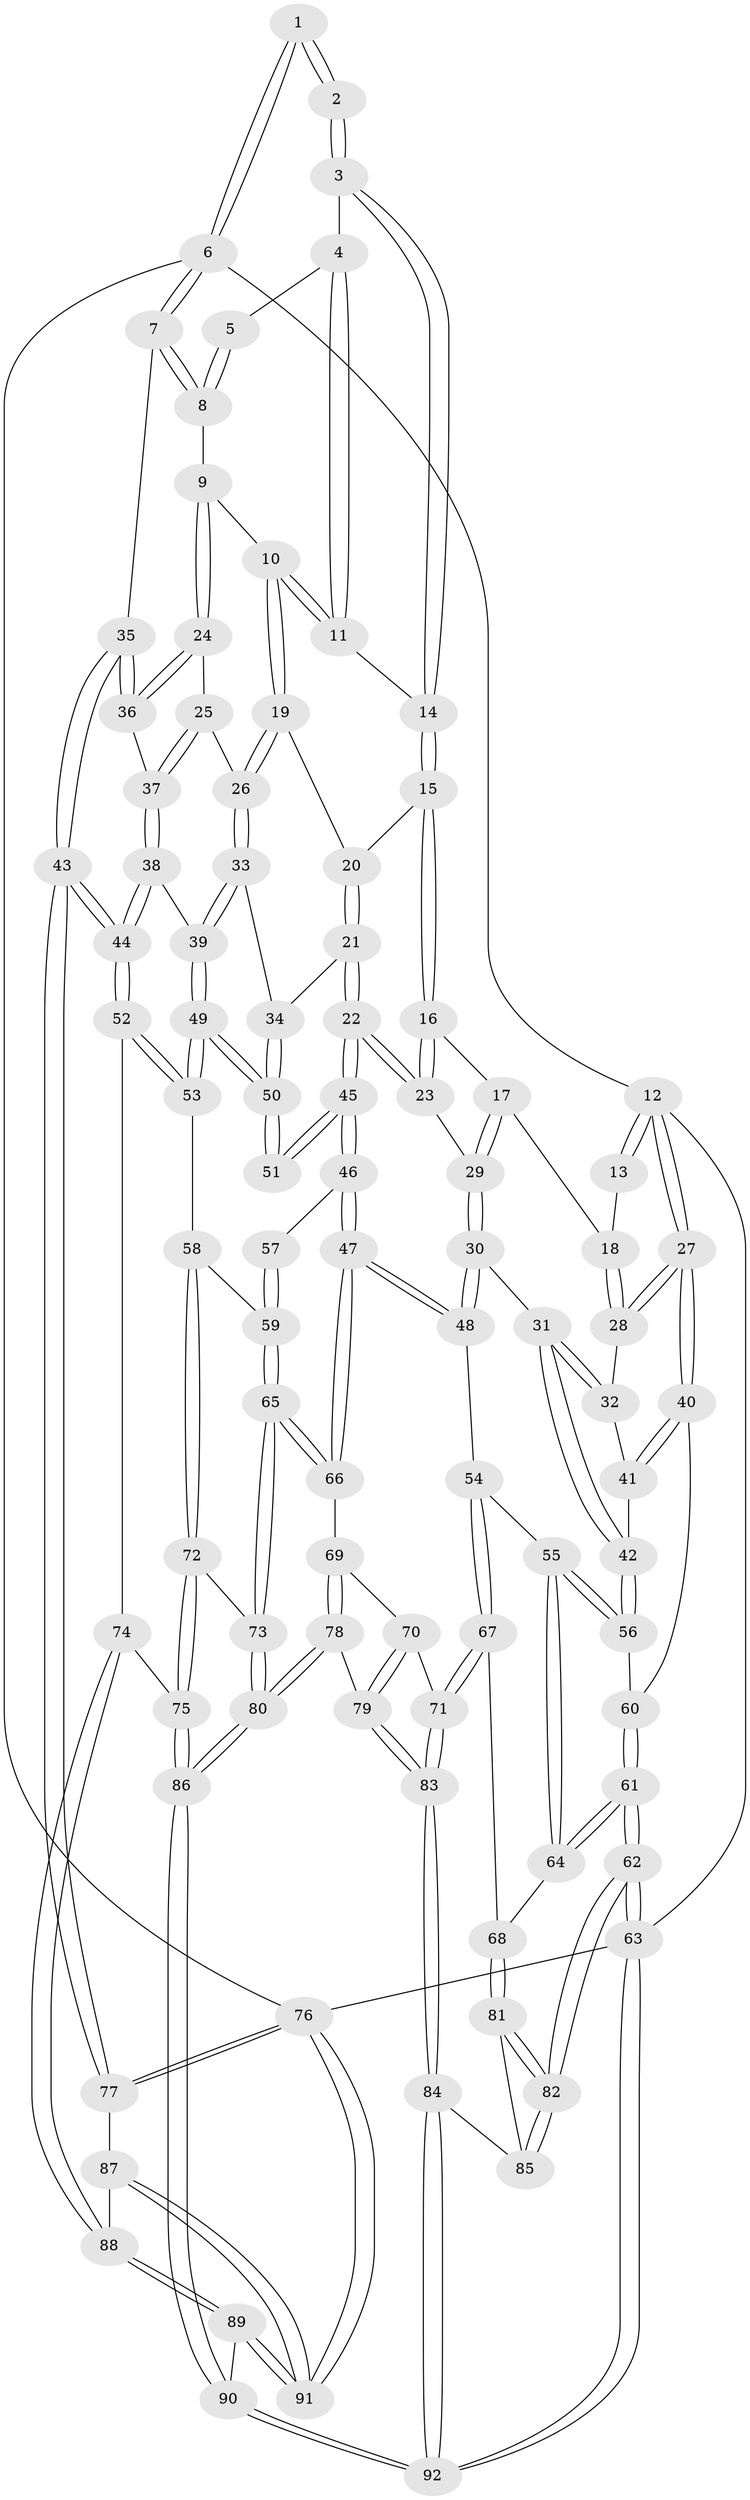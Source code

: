 // coarse degree distribution, {2: 0.13513513513513514, 3: 0.40540540540540543, 4: 0.40540540540540543, 5: 0.02702702702702703, 6: 0.02702702702702703}
// Generated by graph-tools (version 1.1) at 2025/54/03/04/25 22:54:32]
// undirected, 92 vertices, 227 edges
graph export_dot {
  node [color=gray90,style=filled];
  1 [pos="+0.9163696397399407+0"];
  2 [pos="+0.541690438708202+0"];
  3 [pos="+0.5571856536220101+0.008777177288623286"];
  4 [pos="+0.8531364191491807+0.15569817643111375"];
  5 [pos="+0.8861365503496982+0.13357596816719072"];
  6 [pos="+1+0"];
  7 [pos="+1+0.23920157723237984"];
  8 [pos="+1+0.22464473108228233"];
  9 [pos="+0.8680665064024051+0.2904015557853959"];
  10 [pos="+0.8392810190146104+0.2815765708213707"];
  11 [pos="+0.8268785105216402+0.23737049490251633"];
  12 [pos="+0+0"];
  13 [pos="+0.31060343868052337+0"];
  14 [pos="+0.5717842404207459+0.1507640021916003"];
  15 [pos="+0.5703199796470821+0.16275292046534373"];
  16 [pos="+0.36237222260036983+0.3000373981418006"];
  17 [pos="+0.2632764682540809+0.26905297908621356"];
  18 [pos="+0.22589341691691328+0.23959046128081052"];
  19 [pos="+0.7987763405309986+0.31963526155305905"];
  20 [pos="+0.5740925238725104+0.18058767370045808"];
  21 [pos="+0.5893349122154466+0.3767735095360825"];
  22 [pos="+0.5000836154641178+0.45516067555510187"];
  23 [pos="+0.40907295643489555+0.40048321214294486"];
  24 [pos="+0.9045919865196466+0.36608158903442495"];
  25 [pos="+0.8249586817369651+0.3965727019387117"];
  26 [pos="+0.7811947860746857+0.3515767017479715"];
  27 [pos="+0+0"];
  28 [pos="+0.17054577450869574+0.26916863379173755"];
  29 [pos="+0.2879179612839452+0.4446319202920534"];
  30 [pos="+0.26652881310856535+0.47742500517146474"];
  31 [pos="+0.21809934683645193+0.4692557784652264"];
  32 [pos="+0.1341346432963171+0.3092885816638866"];
  33 [pos="+0.7420831083267644+0.3767750440441688"];
  34 [pos="+0.5968456960472824+0.37996693378910207"];
  35 [pos="+1+0.5279704693584938"];
  36 [pos="+0.9233309444046487+0.39197293238998765"];
  37 [pos="+0.8437850320603548+0.42764593922527727"];
  38 [pos="+0.8408199767715491+0.4516286747974117"];
  39 [pos="+0.7784735937617173+0.48561443419586403"];
  40 [pos="+0+0.38294443920694415"];
  41 [pos="+0.10737481520330248+0.32156575281061855"];
  42 [pos="+0.12495400489046546+0.5242537174367113"];
  43 [pos="+1+0.6572273652901561"];
  44 [pos="+1+0.6573671575990307"];
  45 [pos="+0.48075233249469995+0.5531132897821054"];
  46 [pos="+0.4681865829324831+0.5852148748507354"];
  47 [pos="+0.4498709580176254+0.6267789014576073"];
  48 [pos="+0.33783941222507846+0.6158563211718091"];
  49 [pos="+0.7539955458210579+0.5522038077547176"];
  50 [pos="+0.7033786543342543+0.5289530015040623"];
  51 [pos="+0.6610440709011964+0.5499768368058859"];
  52 [pos="+0.9292432305304557+0.6808794279810368"];
  53 [pos="+0.8075875844403119+0.651796307519247"];
  54 [pos="+0.24610458386055142+0.6677498157798882"];
  55 [pos="+0.14945176157510098+0.6573842341828819"];
  56 [pos="+0.10795168404575324+0.5434561960959643"];
  57 [pos="+0.644287058350226+0.5832217574936952"];
  58 [pos="+0.8032059917005545+0.6540058859114506"];
  59 [pos="+0.632296942360508+0.6951260019711772"];
  60 [pos="+0+0.45126061651676186"];
  61 [pos="+0+0.8054531322691413"];
  62 [pos="+0+1"];
  63 [pos="+0+1"];
  64 [pos="+0.06860995996940931+0.7312569618762755"];
  65 [pos="+0.5492266109082102+0.7298650678064288"];
  66 [pos="+0.47398949231806164+0.6686553664337668"];
  67 [pos="+0.26104420665532174+0.8085778538709938"];
  68 [pos="+0.16044463966585076+0.8355805162134976"];
  69 [pos="+0.40612626966919213+0.760633796814643"];
  70 [pos="+0.37833404143516874+0.7757165610418578"];
  71 [pos="+0.27856544041700143+0.8269516178353193"];
  72 [pos="+0.7190316875992596+0.8202705155501522"];
  73 [pos="+0.5531959554658892+0.7476830117580102"];
  74 [pos="+0.8164855736657284+0.8597618912063311"];
  75 [pos="+0.7393270420873187+0.8732000862139799"];
  76 [pos="+1+1"];
  77 [pos="+1+0.75605050001852"];
  78 [pos="+0.3874785108392394+0.8863627756047404"];
  79 [pos="+0.33252913916932286+0.9172897463577846"];
  80 [pos="+0.5494641038783208+0.8866272866358267"];
  81 [pos="+0.15319276522183148+0.8710453308453739"];
  82 [pos="+0+0.9987813730748291"];
  83 [pos="+0.3127554132094276+0.9287307468167618"];
  84 [pos="+0.29201074928989507+0.9990747736990789"];
  85 [pos="+0.1984560574533562+0.9352434215659202"];
  86 [pos="+0.611169970448171+1"];
  87 [pos="+0.8931992876450887+0.9430553634344325"];
  88 [pos="+0.8519346248947501+0.9346792776068771"];
  89 [pos="+0.6225757809685554+1"];
  90 [pos="+0.615248082644231+1"];
  91 [pos="+1+1"];
  92 [pos="+0.3175963372195702+1"];
  1 -- 2;
  1 -- 2;
  1 -- 6;
  1 -- 6;
  2 -- 3;
  2 -- 3;
  3 -- 4;
  3 -- 14;
  3 -- 14;
  4 -- 5;
  4 -- 11;
  4 -- 11;
  5 -- 8;
  5 -- 8;
  6 -- 7;
  6 -- 7;
  6 -- 12;
  6 -- 76;
  7 -- 8;
  7 -- 8;
  7 -- 35;
  8 -- 9;
  9 -- 10;
  9 -- 24;
  9 -- 24;
  10 -- 11;
  10 -- 11;
  10 -- 19;
  10 -- 19;
  11 -- 14;
  12 -- 13;
  12 -- 13;
  12 -- 27;
  12 -- 27;
  12 -- 63;
  13 -- 18;
  14 -- 15;
  14 -- 15;
  15 -- 16;
  15 -- 16;
  15 -- 20;
  16 -- 17;
  16 -- 23;
  16 -- 23;
  17 -- 18;
  17 -- 29;
  17 -- 29;
  18 -- 28;
  18 -- 28;
  19 -- 20;
  19 -- 26;
  19 -- 26;
  20 -- 21;
  20 -- 21;
  21 -- 22;
  21 -- 22;
  21 -- 34;
  22 -- 23;
  22 -- 23;
  22 -- 45;
  22 -- 45;
  23 -- 29;
  24 -- 25;
  24 -- 36;
  24 -- 36;
  25 -- 26;
  25 -- 37;
  25 -- 37;
  26 -- 33;
  26 -- 33;
  27 -- 28;
  27 -- 28;
  27 -- 40;
  27 -- 40;
  28 -- 32;
  29 -- 30;
  29 -- 30;
  30 -- 31;
  30 -- 48;
  30 -- 48;
  31 -- 32;
  31 -- 32;
  31 -- 42;
  31 -- 42;
  32 -- 41;
  33 -- 34;
  33 -- 39;
  33 -- 39;
  34 -- 50;
  34 -- 50;
  35 -- 36;
  35 -- 36;
  35 -- 43;
  35 -- 43;
  36 -- 37;
  37 -- 38;
  37 -- 38;
  38 -- 39;
  38 -- 44;
  38 -- 44;
  39 -- 49;
  39 -- 49;
  40 -- 41;
  40 -- 41;
  40 -- 60;
  41 -- 42;
  42 -- 56;
  42 -- 56;
  43 -- 44;
  43 -- 44;
  43 -- 77;
  43 -- 77;
  44 -- 52;
  44 -- 52;
  45 -- 46;
  45 -- 46;
  45 -- 51;
  45 -- 51;
  46 -- 47;
  46 -- 47;
  46 -- 57;
  47 -- 48;
  47 -- 48;
  47 -- 66;
  47 -- 66;
  48 -- 54;
  49 -- 50;
  49 -- 50;
  49 -- 53;
  49 -- 53;
  50 -- 51;
  50 -- 51;
  52 -- 53;
  52 -- 53;
  52 -- 74;
  53 -- 58;
  54 -- 55;
  54 -- 67;
  54 -- 67;
  55 -- 56;
  55 -- 56;
  55 -- 64;
  55 -- 64;
  56 -- 60;
  57 -- 59;
  57 -- 59;
  58 -- 59;
  58 -- 72;
  58 -- 72;
  59 -- 65;
  59 -- 65;
  60 -- 61;
  60 -- 61;
  61 -- 62;
  61 -- 62;
  61 -- 64;
  61 -- 64;
  62 -- 63;
  62 -- 63;
  62 -- 82;
  62 -- 82;
  63 -- 92;
  63 -- 92;
  63 -- 76;
  64 -- 68;
  65 -- 66;
  65 -- 66;
  65 -- 73;
  65 -- 73;
  66 -- 69;
  67 -- 68;
  67 -- 71;
  67 -- 71;
  68 -- 81;
  68 -- 81;
  69 -- 70;
  69 -- 78;
  69 -- 78;
  70 -- 71;
  70 -- 79;
  70 -- 79;
  71 -- 83;
  71 -- 83;
  72 -- 73;
  72 -- 75;
  72 -- 75;
  73 -- 80;
  73 -- 80;
  74 -- 75;
  74 -- 88;
  74 -- 88;
  75 -- 86;
  75 -- 86;
  76 -- 77;
  76 -- 77;
  76 -- 91;
  76 -- 91;
  77 -- 87;
  78 -- 79;
  78 -- 80;
  78 -- 80;
  79 -- 83;
  79 -- 83;
  80 -- 86;
  80 -- 86;
  81 -- 82;
  81 -- 82;
  81 -- 85;
  82 -- 85;
  82 -- 85;
  83 -- 84;
  83 -- 84;
  84 -- 85;
  84 -- 92;
  84 -- 92;
  86 -- 90;
  86 -- 90;
  87 -- 88;
  87 -- 91;
  87 -- 91;
  88 -- 89;
  88 -- 89;
  89 -- 90;
  89 -- 91;
  89 -- 91;
  90 -- 92;
  90 -- 92;
}
